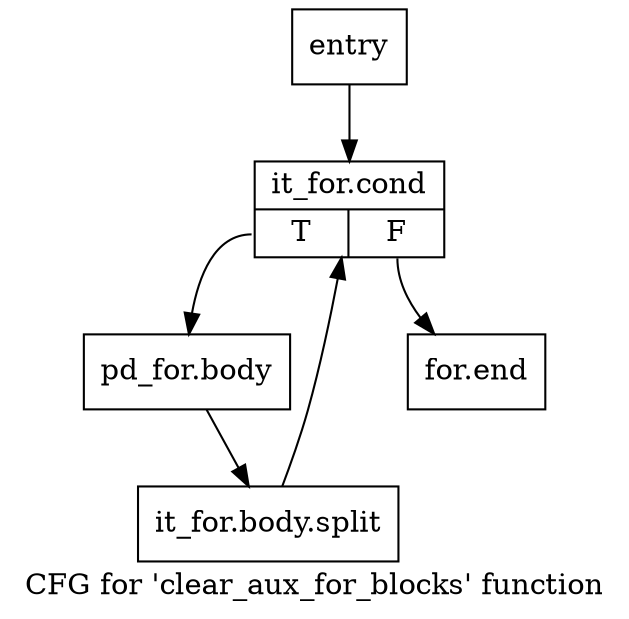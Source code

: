 digraph "CFG for 'clear_aux_for_blocks' function" {
	label="CFG for 'clear_aux_for_blocks' function";

	Node0x2f93240 [shape=record,label="{entry}"];
	Node0x2f93240 -> Node0x2f8f320;
	Node0x2f8f320 [shape=record,label="{it_for.cond|{<s0>T|<s1>F}}"];
	Node0x2f8f320:s0 -> Node0x2f8f370;
	Node0x2f8f320:s1 -> Node0x2f93b30;
	Node0x2f8f370 [shape=record,label="{pd_for.body}"];
	Node0x2f8f370 -> Node0xc797590;
	Node0xc797590 [shape=record,label="{it_for.body.split}"];
	Node0xc797590 -> Node0x2f8f320;
	Node0x2f93b30 [shape=record,label="{for.end}"];
}
